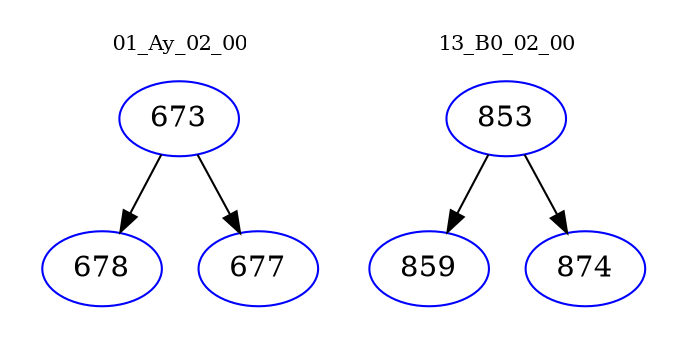 digraph{
subgraph cluster_0 {
color = white
label = "01_Ay_02_00";
fontsize=10;
T0_673 [label="673", color="blue"]
T0_673 -> T0_678 [color="black"]
T0_678 [label="678", color="blue"]
T0_673 -> T0_677 [color="black"]
T0_677 [label="677", color="blue"]
}
subgraph cluster_1 {
color = white
label = "13_B0_02_00";
fontsize=10;
T1_853 [label="853", color="blue"]
T1_853 -> T1_859 [color="black"]
T1_859 [label="859", color="blue"]
T1_853 -> T1_874 [color="black"]
T1_874 [label="874", color="blue"]
}
}
